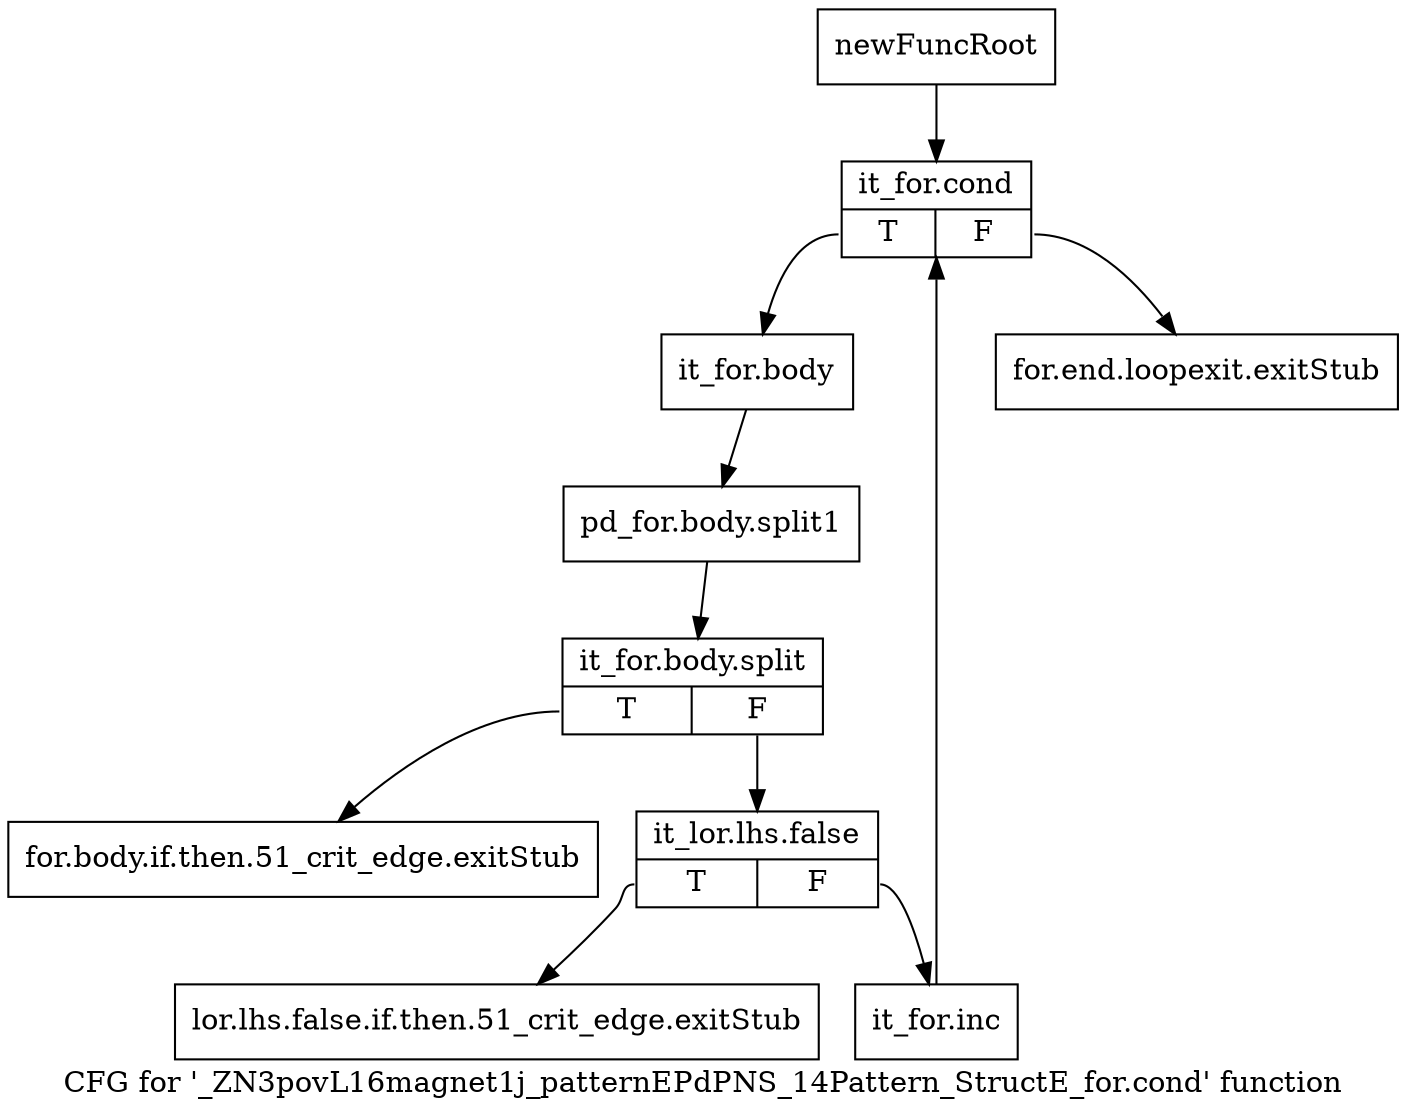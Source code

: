 digraph "CFG for '_ZN3povL16magnet1j_patternEPdPNS_14Pattern_StructE_for.cond' function" {
	label="CFG for '_ZN3povL16magnet1j_patternEPdPNS_14Pattern_StructE_for.cond' function";

	Node0x2998660 [shape=record,label="{newFuncRoot}"];
	Node0x2998660 -> Node0x29987a0;
	Node0x29986b0 [shape=record,label="{for.end.loopexit.exitStub}"];
	Node0x2998700 [shape=record,label="{for.body.if.then.51_crit_edge.exitStub}"];
	Node0x2998750 [shape=record,label="{lor.lhs.false.if.then.51_crit_edge.exitStub}"];
	Node0x29987a0 [shape=record,label="{it_for.cond|{<s0>T|<s1>F}}"];
	Node0x29987a0:s0 -> Node0x29987f0;
	Node0x29987a0:s1 -> Node0x29986b0;
	Node0x29987f0 [shape=record,label="{it_for.body}"];
	Node0x29987f0 -> Node0x38f7820;
	Node0x38f7820 [shape=record,label="{pd_for.body.split1}"];
	Node0x38f7820 -> Node0x37e8f20;
	Node0x37e8f20 [shape=record,label="{it_for.body.split|{<s0>T|<s1>F}}"];
	Node0x37e8f20:s0 -> Node0x2998700;
	Node0x37e8f20:s1 -> Node0x2998840;
	Node0x2998840 [shape=record,label="{it_lor.lhs.false|{<s0>T|<s1>F}}"];
	Node0x2998840:s0 -> Node0x2998750;
	Node0x2998840:s1 -> Node0x2998890;
	Node0x2998890 [shape=record,label="{it_for.inc}"];
	Node0x2998890 -> Node0x29987a0;
}

